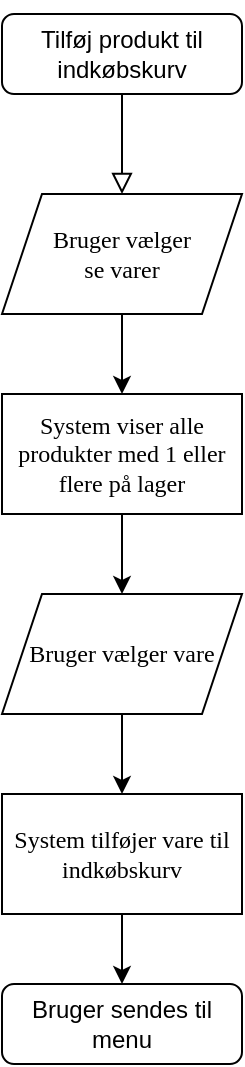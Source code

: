 <mxfile version="20.3.0" type="device"><diagram id="C5RBs43oDa-KdzZeNtuy" name="Page-1"><mxGraphModel dx="462" dy="875" grid="1" gridSize="10" guides="1" tooltips="1" connect="1" arrows="1" fold="1" page="1" pageScale="1" pageWidth="827" pageHeight="1169" math="0" shadow="0"><root><mxCell id="WIyWlLk6GJQsqaUBKTNV-0"/><mxCell id="WIyWlLk6GJQsqaUBKTNV-1" parent="WIyWlLk6GJQsqaUBKTNV-0"/><mxCell id="WIyWlLk6GJQsqaUBKTNV-2" value="" style="rounded=0;html=1;jettySize=auto;orthogonalLoop=1;fontSize=11;endArrow=block;endFill=0;endSize=8;strokeWidth=1;shadow=0;labelBackgroundColor=none;edgeStyle=orthogonalEdgeStyle;" parent="WIyWlLk6GJQsqaUBKTNV-1" source="WIyWlLk6GJQsqaUBKTNV-3" edge="1"><mxGeometry relative="1" as="geometry"><mxPoint x="220" y="170" as="targetPoint"/></mxGeometry></mxCell><mxCell id="WIyWlLk6GJQsqaUBKTNV-3" value="&lt;p&gt;&lt;span&gt;Tilføj produkt til indkøbskurv&lt;/span&gt;&lt;/p&gt;" style="rounded=1;whiteSpace=wrap;html=1;fontSize=12;glass=0;strokeWidth=1;shadow=0;" parent="WIyWlLk6GJQsqaUBKTNV-1" vertex="1"><mxGeometry x="160" y="80" width="120" height="40" as="geometry"/></mxCell><mxCell id="WIyWlLk6GJQsqaUBKTNV-11" value="Bruger sendes til menu" style="rounded=1;whiteSpace=wrap;html=1;fontSize=12;glass=0;strokeWidth=1;shadow=0;" parent="WIyWlLk6GJQsqaUBKTNV-1" vertex="1"><mxGeometry x="160" y="565" width="120" height="40" as="geometry"/></mxCell><mxCell id="0LH4RBbwR_CRAROassIF-4" value="" style="edgeStyle=orthogonalEdgeStyle;rounded=0;orthogonalLoop=1;jettySize=auto;html=1;fontFamily=Lucida Console;" parent="WIyWlLk6GJQsqaUBKTNV-1" source="0LH4RBbwR_CRAROassIF-0" target="0LH4RBbwR_CRAROassIF-1" edge="1"><mxGeometry relative="1" as="geometry"/></mxCell><mxCell id="0LH4RBbwR_CRAROassIF-0" value="&lt;div&gt;Bruger vælger &lt;br&gt;&lt;/div&gt;&lt;div&gt;se varer&lt;/div&gt;" style="shape=parallelogram;perimeter=parallelogramPerimeter;whiteSpace=wrap;html=1;fixedSize=1;fontFamily=Lucida Console;" parent="WIyWlLk6GJQsqaUBKTNV-1" vertex="1"><mxGeometry x="160" y="170" width="120" height="60" as="geometry"/></mxCell><mxCell id="0LH4RBbwR_CRAROassIF-6" value="" style="edgeStyle=orthogonalEdgeStyle;rounded=0;orthogonalLoop=1;jettySize=auto;html=1;fontFamily=Lucida Console;" parent="WIyWlLk6GJQsqaUBKTNV-1" source="0LH4RBbwR_CRAROassIF-1" target="0LH4RBbwR_CRAROassIF-5" edge="1"><mxGeometry relative="1" as="geometry"/></mxCell><mxCell id="0LH4RBbwR_CRAROassIF-1" value="System viser alle produkter med 1 eller flere på lager" style="rounded=0;whiteSpace=wrap;html=1;fontFamily=Lucida Console;" parent="WIyWlLk6GJQsqaUBKTNV-1" vertex="1"><mxGeometry x="160" y="270" width="120" height="60" as="geometry"/></mxCell><mxCell id="0LH4RBbwR_CRAROassIF-10" value="" style="edgeStyle=orthogonalEdgeStyle;rounded=0;orthogonalLoop=1;jettySize=auto;html=1;fontFamily=Lucida Console;" parent="WIyWlLk6GJQsqaUBKTNV-1" source="0LH4RBbwR_CRAROassIF-5" target="0LH4RBbwR_CRAROassIF-9" edge="1"><mxGeometry relative="1" as="geometry"/></mxCell><mxCell id="0LH4RBbwR_CRAROassIF-5" value="Bruger vælger vare" style="shape=parallelogram;perimeter=parallelogramPerimeter;whiteSpace=wrap;html=1;fixedSize=1;fontFamily=Lucida Console;" parent="WIyWlLk6GJQsqaUBKTNV-1" vertex="1"><mxGeometry x="160" y="370" width="120" height="60" as="geometry"/></mxCell><mxCell id="0LH4RBbwR_CRAROassIF-11" value="" style="edgeStyle=orthogonalEdgeStyle;rounded=0;orthogonalLoop=1;jettySize=auto;html=1;fontFamily=Lucida Console;" parent="WIyWlLk6GJQsqaUBKTNV-1" source="0LH4RBbwR_CRAROassIF-9" target="WIyWlLk6GJQsqaUBKTNV-11" edge="1"><mxGeometry relative="1" as="geometry"/></mxCell><mxCell id="0LH4RBbwR_CRAROassIF-9" value="System tilføjer vare til indkøbskurv" style="rounded=0;whiteSpace=wrap;html=1;fontFamily=Lucida Console;" parent="WIyWlLk6GJQsqaUBKTNV-1" vertex="1"><mxGeometry x="160" y="470" width="120" height="60" as="geometry"/></mxCell></root></mxGraphModel></diagram></mxfile>